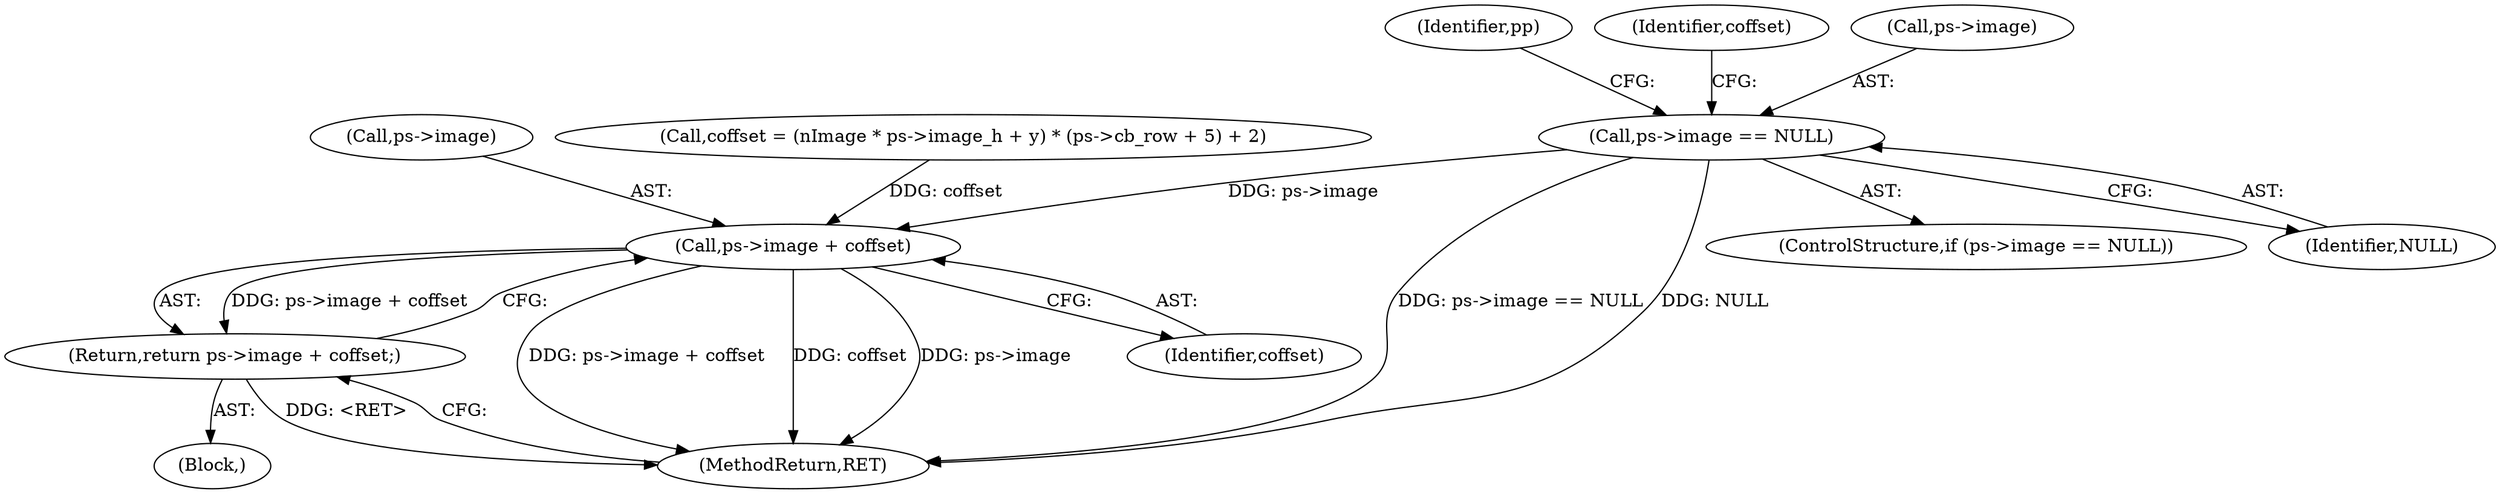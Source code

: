digraph "0_Android_9d4853418ab2f754c2b63e091c29c5529b8b86ca_139@pointer" {
"1000125" [label="(Call,ps->image == NULL)"];
"1000149" [label="(Call,ps->image + coffset)"];
"1000148" [label="(Return,return ps->image + coffset;)"];
"1000154" [label="(MethodReturn,RET)"];
"1000105" [label="(Block,)"];
"1000125" [label="(Call,ps->image == NULL)"];
"1000148" [label="(Return,return ps->image + coffset;)"];
"1000131" [label="(Identifier,pp)"];
"1000153" [label="(Identifier,coffset)"];
"1000150" [label="(Call,ps->image)"];
"1000136" [label="(Identifier,coffset)"];
"1000124" [label="(ControlStructure,if (ps->image == NULL))"];
"1000129" [label="(Identifier,NULL)"];
"1000126" [label="(Call,ps->image)"];
"1000107" [label="(Call,coffset = (nImage * ps->image_h + y) * (ps->cb_row + 5) + 2)"];
"1000149" [label="(Call,ps->image + coffset)"];
"1000125" -> "1000124"  [label="AST: "];
"1000125" -> "1000129"  [label="CFG: "];
"1000126" -> "1000125"  [label="AST: "];
"1000129" -> "1000125"  [label="AST: "];
"1000131" -> "1000125"  [label="CFG: "];
"1000136" -> "1000125"  [label="CFG: "];
"1000125" -> "1000154"  [label="DDG: ps->image == NULL"];
"1000125" -> "1000154"  [label="DDG: NULL"];
"1000125" -> "1000149"  [label="DDG: ps->image"];
"1000149" -> "1000148"  [label="AST: "];
"1000149" -> "1000153"  [label="CFG: "];
"1000150" -> "1000149"  [label="AST: "];
"1000153" -> "1000149"  [label="AST: "];
"1000148" -> "1000149"  [label="CFG: "];
"1000149" -> "1000154"  [label="DDG: ps->image + coffset"];
"1000149" -> "1000154"  [label="DDG: coffset"];
"1000149" -> "1000154"  [label="DDG: ps->image"];
"1000149" -> "1000148"  [label="DDG: ps->image + coffset"];
"1000107" -> "1000149"  [label="DDG: coffset"];
"1000148" -> "1000105"  [label="AST: "];
"1000154" -> "1000148"  [label="CFG: "];
"1000148" -> "1000154"  [label="DDG: <RET>"];
}

